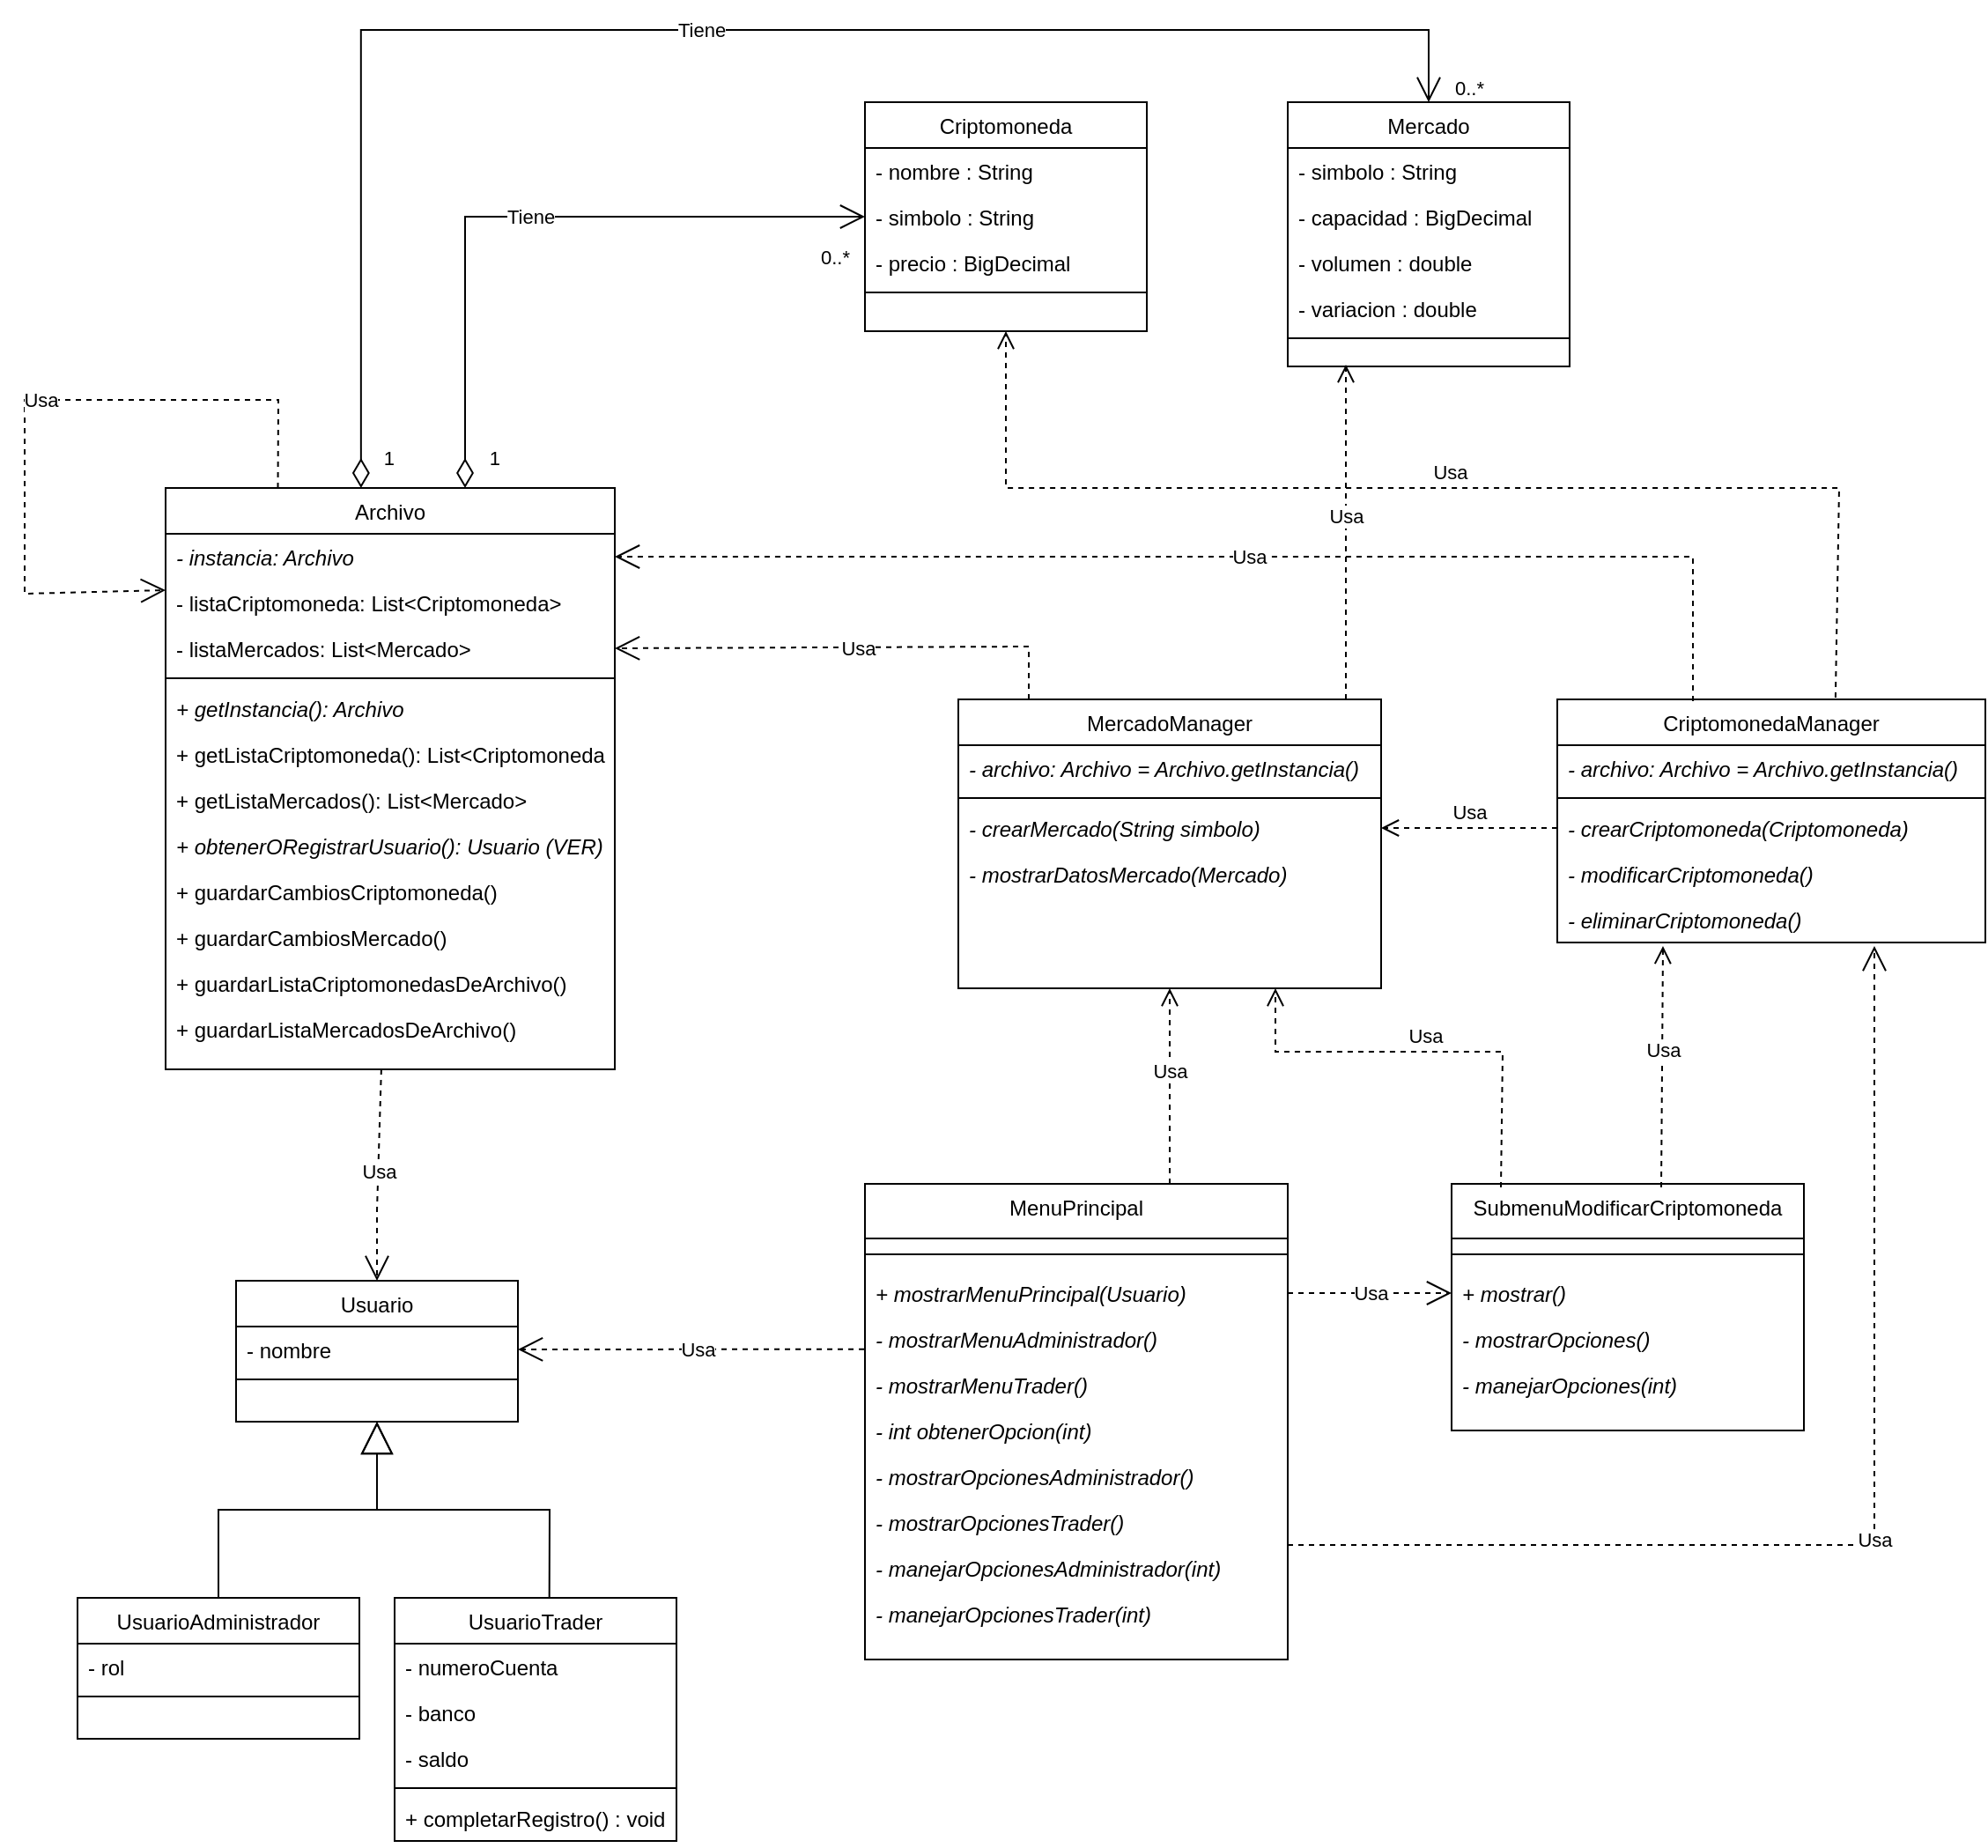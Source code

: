 <mxfile version="24.6.1" type="device">
  <diagram id="C5RBs43oDa-KdzZeNtuy" name="Page-1">
    <mxGraphModel dx="2643" dy="1707" grid="1" gridSize="10" guides="1" tooltips="1" connect="1" arrows="1" fold="1" page="1" pageScale="1" pageWidth="827" pageHeight="1169" math="0" shadow="0">
      <root>
        <mxCell id="WIyWlLk6GJQsqaUBKTNV-0" />
        <mxCell id="WIyWlLk6GJQsqaUBKTNV-1" parent="WIyWlLk6GJQsqaUBKTNV-0" />
        <mxCell id="zkfFHV4jXpPFQw0GAbJ--0" value="Criptomoneda" style="swimlane;fontStyle=0;align=center;verticalAlign=top;childLayout=stackLayout;horizontal=1;startSize=26;horizontalStack=0;resizeParent=1;resizeLast=0;collapsible=1;marginBottom=0;rounded=0;shadow=0;strokeWidth=1;" parent="WIyWlLk6GJQsqaUBKTNV-1" vertex="1">
          <mxGeometry x="-413" y="-659" width="160" height="130" as="geometry">
            <mxRectangle x="230" y="140" width="160" height="26" as="alternateBounds" />
          </mxGeometry>
        </mxCell>
        <mxCell id="zkfFHV4jXpPFQw0GAbJ--1" value="- nombre : String" style="text;align=left;verticalAlign=top;spacingLeft=4;spacingRight=4;overflow=hidden;rotatable=0;points=[[0,0.5],[1,0.5]];portConstraint=eastwest;" parent="zkfFHV4jXpPFQw0GAbJ--0" vertex="1">
          <mxGeometry y="26" width="160" height="26" as="geometry" />
        </mxCell>
        <mxCell id="zkfFHV4jXpPFQw0GAbJ--2" value="- simbolo : String" style="text;align=left;verticalAlign=top;spacingLeft=4;spacingRight=4;overflow=hidden;rotatable=0;points=[[0,0.5],[1,0.5]];portConstraint=eastwest;rounded=0;shadow=0;html=0;" parent="zkfFHV4jXpPFQw0GAbJ--0" vertex="1">
          <mxGeometry y="52" width="160" height="26" as="geometry" />
        </mxCell>
        <mxCell id="zkfFHV4jXpPFQw0GAbJ--3" value="- precio : BigDecimal" style="text;align=left;verticalAlign=top;spacingLeft=4;spacingRight=4;overflow=hidden;rotatable=0;points=[[0,0.5],[1,0.5]];portConstraint=eastwest;rounded=0;shadow=0;html=0;" parent="zkfFHV4jXpPFQw0GAbJ--0" vertex="1">
          <mxGeometry y="78" width="160" height="26" as="geometry" />
        </mxCell>
        <mxCell id="zkfFHV4jXpPFQw0GAbJ--4" value="" style="line;html=1;strokeWidth=1;align=left;verticalAlign=middle;spacingTop=-1;spacingLeft=3;spacingRight=3;rotatable=0;labelPosition=right;points=[];portConstraint=eastwest;" parent="zkfFHV4jXpPFQw0GAbJ--0" vertex="1">
          <mxGeometry y="104" width="160" height="8" as="geometry" />
        </mxCell>
        <mxCell id="zkfFHV4jXpPFQw0GAbJ--6" value="MenuPrincipal" style="swimlane;fontStyle=0;align=center;verticalAlign=top;childLayout=stackLayout;horizontal=1;startSize=31;horizontalStack=0;resizeParent=1;resizeLast=0;collapsible=1;marginBottom=0;rounded=0;shadow=0;strokeWidth=1;" parent="WIyWlLk6GJQsqaUBKTNV-1" vertex="1">
          <mxGeometry x="-413" y="-45" width="240" height="270" as="geometry">
            <mxRectangle x="130" y="380" width="160" height="26" as="alternateBounds" />
          </mxGeometry>
        </mxCell>
        <mxCell id="zkfFHV4jXpPFQw0GAbJ--9" value="" style="line;html=1;strokeWidth=1;align=left;verticalAlign=middle;spacingTop=-1;spacingLeft=3;spacingRight=3;rotatable=0;labelPosition=right;points=[];portConstraint=eastwest;" parent="zkfFHV4jXpPFQw0GAbJ--6" vertex="1">
          <mxGeometry y="31" width="240" height="18" as="geometry" />
        </mxCell>
        <mxCell id="vmazpS8qJ1txG0h_9c_r-2" value="+ mostrarMenuPrincipal(Usuario)" style="text;align=left;verticalAlign=top;spacingLeft=4;spacingRight=4;overflow=hidden;rotatable=0;points=[[0,0.5],[1,0.5]];portConstraint=eastwest;fontStyle=2" parent="zkfFHV4jXpPFQw0GAbJ--6" vertex="1">
          <mxGeometry y="49" width="240" height="26" as="geometry" />
        </mxCell>
        <mxCell id="vmazpS8qJ1txG0h_9c_r-3" value="- mostrarMenuAdministrador()" style="text;align=left;verticalAlign=top;spacingLeft=4;spacingRight=4;overflow=hidden;rotatable=0;points=[[0,0.5],[1,0.5]];portConstraint=eastwest;fontStyle=2" parent="zkfFHV4jXpPFQw0GAbJ--6" vertex="1">
          <mxGeometry y="75" width="240" height="26" as="geometry" />
        </mxCell>
        <mxCell id="vmazpS8qJ1txG0h_9c_r-4" value="- mostrarMenuTrader()" style="text;align=left;verticalAlign=top;spacingLeft=4;spacingRight=4;overflow=hidden;rotatable=0;points=[[0,0.5],[1,0.5]];portConstraint=eastwest;fontStyle=2" parent="zkfFHV4jXpPFQw0GAbJ--6" vertex="1">
          <mxGeometry y="101" width="240" height="26" as="geometry" />
        </mxCell>
        <mxCell id="vmazpS8qJ1txG0h_9c_r-7" value="- int obtenerOpcion(int)" style="text;align=left;verticalAlign=top;spacingLeft=4;spacingRight=4;overflow=hidden;rotatable=0;points=[[0,0.5],[1,0.5]];portConstraint=eastwest;fontStyle=2" parent="zkfFHV4jXpPFQw0GAbJ--6" vertex="1">
          <mxGeometry y="127" width="240" height="26" as="geometry" />
        </mxCell>
        <mxCell id="vmazpS8qJ1txG0h_9c_r-5" value="- mostrarOpcionesAdministrador()" style="text;align=left;verticalAlign=top;spacingLeft=4;spacingRight=4;overflow=hidden;rotatable=0;points=[[0,0.5],[1,0.5]];portConstraint=eastwest;fontStyle=2" parent="zkfFHV4jXpPFQw0GAbJ--6" vertex="1">
          <mxGeometry y="153" width="240" height="26" as="geometry" />
        </mxCell>
        <mxCell id="vmazpS8qJ1txG0h_9c_r-9" value="- mostrarOpcionesTrader()" style="text;align=left;verticalAlign=top;spacingLeft=4;spacingRight=4;overflow=hidden;rotatable=0;points=[[0,0.5],[1,0.5]];portConstraint=eastwest;fontStyle=2" parent="zkfFHV4jXpPFQw0GAbJ--6" vertex="1">
          <mxGeometry y="179" width="240" height="26" as="geometry" />
        </mxCell>
        <mxCell id="vmazpS8qJ1txG0h_9c_r-6" value="- manejarOpcionesAdministrador(int)" style="text;align=left;verticalAlign=top;spacingLeft=4;spacingRight=4;overflow=hidden;rotatable=0;points=[[0,0.5],[1,0.5]];portConstraint=eastwest;fontStyle=2" parent="zkfFHV4jXpPFQw0GAbJ--6" vertex="1">
          <mxGeometry y="205" width="240" height="26" as="geometry" />
        </mxCell>
        <mxCell id="vmazpS8qJ1txG0h_9c_r-8" value="- manejarOpcionesTrader(int)" style="text;align=left;verticalAlign=top;spacingLeft=4;spacingRight=4;overflow=hidden;rotatable=0;points=[[0,0.5],[1,0.5]];portConstraint=eastwest;fontStyle=2" parent="zkfFHV4jXpPFQw0GAbJ--6" vertex="1">
          <mxGeometry y="231" width="240" height="26" as="geometry" />
        </mxCell>
        <mxCell id="zkfFHV4jXpPFQw0GAbJ--13" value="Usuario" style="swimlane;fontStyle=0;align=center;verticalAlign=top;childLayout=stackLayout;horizontal=1;startSize=26;horizontalStack=0;resizeParent=1;resizeLast=0;collapsible=1;marginBottom=0;rounded=0;shadow=0;strokeWidth=1;" parent="WIyWlLk6GJQsqaUBKTNV-1" vertex="1">
          <mxGeometry x="-770" y="10" width="160" height="80" as="geometry">
            <mxRectangle x="340" y="380" width="170" height="26" as="alternateBounds" />
          </mxGeometry>
        </mxCell>
        <mxCell id="zkfFHV4jXpPFQw0GAbJ--14" value="- nombre" style="text;align=left;verticalAlign=top;spacingLeft=4;spacingRight=4;overflow=hidden;rotatable=0;points=[[0,0.5],[1,0.5]];portConstraint=eastwest;" parent="zkfFHV4jXpPFQw0GAbJ--13" vertex="1">
          <mxGeometry y="26" width="160" height="26" as="geometry" />
        </mxCell>
        <mxCell id="zkfFHV4jXpPFQw0GAbJ--15" value="" style="line;html=1;strokeWidth=1;align=left;verticalAlign=middle;spacingTop=-1;spacingLeft=3;spacingRight=3;rotatable=0;labelPosition=right;points=[];portConstraint=eastwest;" parent="zkfFHV4jXpPFQw0GAbJ--13" vertex="1">
          <mxGeometry y="52" width="160" height="8" as="geometry" />
        </mxCell>
        <mxCell id="zkfFHV4jXpPFQw0GAbJ--17" value="Mercado" style="swimlane;fontStyle=0;align=center;verticalAlign=top;childLayout=stackLayout;horizontal=1;startSize=26;horizontalStack=0;resizeParent=1;resizeLast=0;collapsible=1;marginBottom=0;rounded=0;shadow=0;strokeWidth=1;" parent="WIyWlLk6GJQsqaUBKTNV-1" vertex="1">
          <mxGeometry x="-173" y="-659" width="160" height="150" as="geometry">
            <mxRectangle x="550" y="140" width="160" height="26" as="alternateBounds" />
          </mxGeometry>
        </mxCell>
        <mxCell id="vmazpS8qJ1txG0h_9c_r-37" value="- simbolo : String" style="text;align=left;verticalAlign=top;spacingLeft=4;spacingRight=4;overflow=hidden;rotatable=0;points=[[0,0.5],[1,0.5]];portConstraint=eastwest;rounded=0;shadow=0;html=0;" parent="zkfFHV4jXpPFQw0GAbJ--17" vertex="1">
          <mxGeometry y="26" width="160" height="26" as="geometry" />
        </mxCell>
        <mxCell id="zkfFHV4jXpPFQw0GAbJ--18" value="- capacidad : BigDecimal" style="text;align=left;verticalAlign=top;spacingLeft=4;spacingRight=4;overflow=hidden;rotatable=0;points=[[0,0.5],[1,0.5]];portConstraint=eastwest;" parent="zkfFHV4jXpPFQw0GAbJ--17" vertex="1">
          <mxGeometry y="52" width="160" height="26" as="geometry" />
        </mxCell>
        <mxCell id="zkfFHV4jXpPFQw0GAbJ--19" value="- volumen : double" style="text;align=left;verticalAlign=top;spacingLeft=4;spacingRight=4;overflow=hidden;rotatable=0;points=[[0,0.5],[1,0.5]];portConstraint=eastwest;rounded=0;shadow=0;html=0;" parent="zkfFHV4jXpPFQw0GAbJ--17" vertex="1">
          <mxGeometry y="78" width="160" height="26" as="geometry" />
        </mxCell>
        <mxCell id="zkfFHV4jXpPFQw0GAbJ--20" value="- variacion : double" style="text;align=left;verticalAlign=top;spacingLeft=4;spacingRight=4;overflow=hidden;rotatable=0;points=[[0,0.5],[1,0.5]];portConstraint=eastwest;rounded=0;shadow=0;html=0;" parent="zkfFHV4jXpPFQw0GAbJ--17" vertex="1">
          <mxGeometry y="104" width="160" height="26" as="geometry" />
        </mxCell>
        <mxCell id="zkfFHV4jXpPFQw0GAbJ--23" value="" style="line;html=1;strokeWidth=1;align=left;verticalAlign=middle;spacingTop=-1;spacingLeft=3;spacingRight=3;rotatable=0;labelPosition=right;points=[];portConstraint=eastwest;" parent="zkfFHV4jXpPFQw0GAbJ--17" vertex="1">
          <mxGeometry y="130" width="160" height="8" as="geometry" />
        </mxCell>
        <mxCell id="xjRivNYAQHxKjEH6ysVF-1" value="UsuarioAdministrador" style="swimlane;fontStyle=0;align=center;verticalAlign=top;childLayout=stackLayout;horizontal=1;startSize=26;horizontalStack=0;resizeParent=1;resizeLast=0;collapsible=1;marginBottom=0;rounded=0;shadow=0;strokeWidth=1;" parent="WIyWlLk6GJQsqaUBKTNV-1" vertex="1">
          <mxGeometry x="-860" y="190" width="160" height="80" as="geometry">
            <mxRectangle x="340" y="380" width="170" height="26" as="alternateBounds" />
          </mxGeometry>
        </mxCell>
        <mxCell id="xjRivNYAQHxKjEH6ysVF-2" value="- rol" style="text;align=left;verticalAlign=top;spacingLeft=4;spacingRight=4;overflow=hidden;rotatable=0;points=[[0,0.5],[1,0.5]];portConstraint=eastwest;" parent="xjRivNYAQHxKjEH6ysVF-1" vertex="1">
          <mxGeometry y="26" width="160" height="26" as="geometry" />
        </mxCell>
        <mxCell id="xjRivNYAQHxKjEH6ysVF-3" value="" style="line;html=1;strokeWidth=1;align=left;verticalAlign=middle;spacingTop=-1;spacingLeft=3;spacingRight=3;rotatable=0;labelPosition=right;points=[];portConstraint=eastwest;" parent="xjRivNYAQHxKjEH6ysVF-1" vertex="1">
          <mxGeometry y="52" width="160" height="8" as="geometry" />
        </mxCell>
        <mxCell id="xjRivNYAQHxKjEH6ysVF-4" value="UsuarioTrader" style="swimlane;fontStyle=0;align=center;verticalAlign=top;childLayout=stackLayout;horizontal=1;startSize=26;horizontalStack=0;resizeParent=1;resizeLast=0;collapsible=1;marginBottom=0;rounded=0;shadow=0;strokeWidth=1;" parent="WIyWlLk6GJQsqaUBKTNV-1" vertex="1">
          <mxGeometry x="-680" y="190" width="160" height="138" as="geometry">
            <mxRectangle x="340" y="380" width="170" height="26" as="alternateBounds" />
          </mxGeometry>
        </mxCell>
        <mxCell id="xjRivNYAQHxKjEH6ysVF-5" value="- numeroCuenta" style="text;align=left;verticalAlign=top;spacingLeft=4;spacingRight=4;overflow=hidden;rotatable=0;points=[[0,0.5],[1,0.5]];portConstraint=eastwest;" parent="xjRivNYAQHxKjEH6ysVF-4" vertex="1">
          <mxGeometry y="26" width="160" height="26" as="geometry" />
        </mxCell>
        <mxCell id="xjRivNYAQHxKjEH6ysVF-8" value="- banco" style="text;align=left;verticalAlign=top;spacingLeft=4;spacingRight=4;overflow=hidden;rotatable=0;points=[[0,0.5],[1,0.5]];portConstraint=eastwest;" parent="xjRivNYAQHxKjEH6ysVF-4" vertex="1">
          <mxGeometry y="52" width="160" height="26" as="geometry" />
        </mxCell>
        <mxCell id="xjRivNYAQHxKjEH6ysVF-7" value="- saldo" style="text;align=left;verticalAlign=top;spacingLeft=4;spacingRight=4;overflow=hidden;rotatable=0;points=[[0,0.5],[1,0.5]];portConstraint=eastwest;" parent="xjRivNYAQHxKjEH6ysVF-4" vertex="1">
          <mxGeometry y="78" width="160" height="26" as="geometry" />
        </mxCell>
        <mxCell id="xjRivNYAQHxKjEH6ysVF-6" value="" style="line;html=1;strokeWidth=1;align=left;verticalAlign=middle;spacingTop=-1;spacingLeft=3;spacingRight=3;rotatable=0;labelPosition=right;points=[];portConstraint=eastwest;" parent="xjRivNYAQHxKjEH6ysVF-4" vertex="1">
          <mxGeometry y="104" width="160" height="8" as="geometry" />
        </mxCell>
        <mxCell id="vmazpS8qJ1txG0h_9c_r-0" value="+ completarRegistro() : void" style="text;align=left;verticalAlign=top;spacingLeft=4;spacingRight=4;overflow=hidden;rotatable=0;points=[[0,0.5],[1,0.5]];portConstraint=eastwest;" parent="xjRivNYAQHxKjEH6ysVF-4" vertex="1">
          <mxGeometry y="112" width="160" height="26" as="geometry" />
        </mxCell>
        <mxCell id="xjRivNYAQHxKjEH6ysVF-10" value="" style="endArrow=block;endSize=16;endFill=0;html=1;rounded=0;exitX=0.549;exitY=0.011;exitDx=0;exitDy=0;exitPerimeter=0;" parent="WIyWlLk6GJQsqaUBKTNV-1" target="zkfFHV4jXpPFQw0GAbJ--13" edge="1">
          <mxGeometry width="160" relative="1" as="geometry">
            <mxPoint x="-592.16" y="189.998" as="sourcePoint" />
            <mxPoint x="-690" y="88.48" as="targetPoint" />
            <Array as="points">
              <mxPoint x="-592" y="140" />
              <mxPoint x="-690" y="140" />
            </Array>
          </mxGeometry>
        </mxCell>
        <mxCell id="xjRivNYAQHxKjEH6ysVF-11" value="" style="endArrow=block;endSize=16;endFill=0;html=1;rounded=0;exitX=0.5;exitY=0;exitDx=0;exitDy=0;" parent="WIyWlLk6GJQsqaUBKTNV-1" source="xjRivNYAQHxKjEH6ysVF-1" target="zkfFHV4jXpPFQw0GAbJ--13" edge="1">
          <mxGeometry width="160" relative="1" as="geometry">
            <mxPoint x="-820" y="203.5" as="sourcePoint" />
            <mxPoint x="-710" y="110" as="targetPoint" />
            <Array as="points">
              <mxPoint x="-780" y="140" />
              <mxPoint x="-690" y="140" />
            </Array>
          </mxGeometry>
        </mxCell>
        <mxCell id="vmazpS8qJ1txG0h_9c_r-1" value="" style="endArrow=open;endSize=12;dashed=1;html=1;rounded=0;entryX=1;entryY=0.5;entryDx=0;entryDy=0;exitX=-0.002;exitY=0.725;exitDx=0;exitDy=0;exitPerimeter=0;" parent="WIyWlLk6GJQsqaUBKTNV-1" source="vmazpS8qJ1txG0h_9c_r-3" target="zkfFHV4jXpPFQw0GAbJ--14" edge="1">
          <mxGeometry width="160" relative="1" as="geometry">
            <mxPoint x="-410" y="49" as="sourcePoint" />
            <mxPoint x="-140" y="192.5" as="targetPoint" />
          </mxGeometry>
        </mxCell>
        <mxCell id="vmazpS8qJ1txG0h_9c_r-33" value="Usa" style="edgeLabel;html=1;align=center;verticalAlign=middle;resizable=0;points=[];" parent="vmazpS8qJ1txG0h_9c_r-1" vertex="1" connectable="0">
          <mxGeometry x="-0.036" relative="1" as="geometry">
            <mxPoint as="offset" />
          </mxGeometry>
        </mxCell>
        <mxCell id="vmazpS8qJ1txG0h_9c_r-10" value="SubmenuModificarCriptomoneda" style="swimlane;fontStyle=0;align=center;verticalAlign=top;childLayout=stackLayout;horizontal=1;startSize=31;horizontalStack=0;resizeParent=1;resizeLast=0;collapsible=1;marginBottom=0;rounded=0;shadow=0;strokeWidth=1;" parent="WIyWlLk6GJQsqaUBKTNV-1" vertex="1">
          <mxGeometry x="-80" y="-45" width="200" height="140" as="geometry">
            <mxRectangle x="130" y="380" width="160" height="26" as="alternateBounds" />
          </mxGeometry>
        </mxCell>
        <mxCell id="vmazpS8qJ1txG0h_9c_r-12" value="" style="line;html=1;strokeWidth=1;align=left;verticalAlign=middle;spacingTop=-1;spacingLeft=3;spacingRight=3;rotatable=0;labelPosition=right;points=[];portConstraint=eastwest;" parent="vmazpS8qJ1txG0h_9c_r-10" vertex="1">
          <mxGeometry y="31" width="200" height="18" as="geometry" />
        </mxCell>
        <mxCell id="vmazpS8qJ1txG0h_9c_r-13" value="+ mostrar()" style="text;align=left;verticalAlign=top;spacingLeft=4;spacingRight=4;overflow=hidden;rotatable=0;points=[[0,0.5],[1,0.5]];portConstraint=eastwest;fontStyle=2" parent="vmazpS8qJ1txG0h_9c_r-10" vertex="1">
          <mxGeometry y="49" width="200" height="26" as="geometry" />
        </mxCell>
        <mxCell id="vmazpS8qJ1txG0h_9c_r-17" value="- mostrarOpciones()" style="text;align=left;verticalAlign=top;spacingLeft=4;spacingRight=4;overflow=hidden;rotatable=0;points=[[0,0.5],[1,0.5]];portConstraint=eastwest;fontStyle=2" parent="vmazpS8qJ1txG0h_9c_r-10" vertex="1">
          <mxGeometry y="75" width="200" height="26" as="geometry" />
        </mxCell>
        <mxCell id="vmazpS8qJ1txG0h_9c_r-20" value="- manejarOpciones(int)" style="text;align=left;verticalAlign=top;spacingLeft=4;spacingRight=4;overflow=hidden;rotatable=0;points=[[0,0.5],[1,0.5]];portConstraint=eastwest;fontStyle=2" parent="vmazpS8qJ1txG0h_9c_r-10" vertex="1">
          <mxGeometry y="101" width="200" height="26" as="geometry" />
        </mxCell>
        <mxCell id="vmazpS8qJ1txG0h_9c_r-35" value="Usa" style="endArrow=open;endSize=12;dashed=1;html=1;rounded=0;entryX=0;entryY=0.5;entryDx=0;entryDy=0;exitX=1;exitY=0.5;exitDx=0;exitDy=0;" parent="WIyWlLk6GJQsqaUBKTNV-1" source="vmazpS8qJ1txG0h_9c_r-2" target="vmazpS8qJ1txG0h_9c_r-13" edge="1">
          <mxGeometry width="160" relative="1" as="geometry">
            <mxPoint x="-173.0" y="80" as="sourcePoint" />
            <mxPoint x="-8.0" y="80" as="targetPoint" />
          </mxGeometry>
        </mxCell>
        <mxCell id="vmazpS8qJ1txG0h_9c_r-38" value="Archivo" style="swimlane;fontStyle=0;align=center;verticalAlign=top;childLayout=stackLayout;horizontal=1;startSize=26;horizontalStack=0;resizeParent=1;resizeLast=0;collapsible=1;marginBottom=0;rounded=0;shadow=0;strokeWidth=1;" parent="WIyWlLk6GJQsqaUBKTNV-1" vertex="1">
          <mxGeometry x="-810" y="-440" width="255" height="330" as="geometry">
            <mxRectangle x="230" y="140" width="160" height="26" as="alternateBounds" />
          </mxGeometry>
        </mxCell>
        <mxCell id="vmazpS8qJ1txG0h_9c_r-39" value="- instancia: Archivo" style="text;align=left;verticalAlign=top;spacingLeft=4;spacingRight=4;overflow=hidden;rotatable=0;points=[[0,0.5],[1,0.5]];portConstraint=eastwest;fontStyle=2" parent="vmazpS8qJ1txG0h_9c_r-38" vertex="1">
          <mxGeometry y="26" width="255" height="26" as="geometry" />
        </mxCell>
        <mxCell id="vmazpS8qJ1txG0h_9c_r-40" value="- listaCriptomoneda: List&lt;Criptomoneda&gt; " style="text;align=left;verticalAlign=top;spacingLeft=4;spacingRight=4;overflow=hidden;rotatable=0;points=[[0,0.5],[1,0.5]];portConstraint=eastwest;rounded=0;shadow=0;html=0;" parent="vmazpS8qJ1txG0h_9c_r-38" vertex="1">
          <mxGeometry y="52" width="255" height="26" as="geometry" />
        </mxCell>
        <mxCell id="vmazpS8qJ1txG0h_9c_r-45" value="- listaMercados: List&lt;Mercado&gt; " style="text;align=left;verticalAlign=top;spacingLeft=4;spacingRight=4;overflow=hidden;rotatable=0;points=[[0,0.5],[1,0.5]];portConstraint=eastwest;rounded=0;shadow=0;html=0;" parent="vmazpS8qJ1txG0h_9c_r-38" vertex="1">
          <mxGeometry y="78" width="255" height="26" as="geometry" />
        </mxCell>
        <mxCell id="vmazpS8qJ1txG0h_9c_r-42" value="" style="line;html=1;strokeWidth=1;align=left;verticalAlign=middle;spacingTop=-1;spacingLeft=3;spacingRight=3;rotatable=0;labelPosition=right;points=[];portConstraint=eastwest;" parent="vmazpS8qJ1txG0h_9c_r-38" vertex="1">
          <mxGeometry y="104" width="255" height="8" as="geometry" />
        </mxCell>
        <mxCell id="vmazpS8qJ1txG0h_9c_r-49" value="+ getInstancia(): Archivo" style="text;align=left;verticalAlign=top;spacingLeft=4;spacingRight=4;overflow=hidden;rotatable=0;points=[[0,0.5],[1,0.5]];portConstraint=eastwest;fontStyle=2" parent="vmazpS8qJ1txG0h_9c_r-38" vertex="1">
          <mxGeometry y="112" width="255" height="26" as="geometry" />
        </mxCell>
        <mxCell id="vmazpS8qJ1txG0h_9c_r-53" value="+ getListaCriptomoneda(): List&lt;Criptomoneda&gt; " style="text;align=left;verticalAlign=top;spacingLeft=4;spacingRight=4;overflow=hidden;rotatable=0;points=[[0,0.5],[1,0.5]];portConstraint=eastwest;fontStyle=0" parent="vmazpS8qJ1txG0h_9c_r-38" vertex="1">
          <mxGeometry y="138" width="255" height="26" as="geometry" />
        </mxCell>
        <mxCell id="vmazpS8qJ1txG0h_9c_r-52" value="+ getListaMercados(): List&lt;Mercado&gt;" style="text;align=left;verticalAlign=top;spacingLeft=4;spacingRight=4;overflow=hidden;rotatable=0;points=[[0,0.5],[1,0.5]];portConstraint=eastwest;fontStyle=0" parent="vmazpS8qJ1txG0h_9c_r-38" vertex="1">
          <mxGeometry y="164" width="255" height="26" as="geometry" />
        </mxCell>
        <mxCell id="vmazpS8qJ1txG0h_9c_r-55" value="+ obtenerORegistrarUsuario(): Usuario (VER)" style="text;align=left;verticalAlign=top;spacingLeft=4;spacingRight=4;overflow=hidden;rotatable=0;points=[[0,0.5],[1,0.5]];portConstraint=eastwest;fontStyle=2" parent="vmazpS8qJ1txG0h_9c_r-38" vertex="1">
          <mxGeometry y="190" width="255" height="26" as="geometry" />
        </mxCell>
        <mxCell id="vmazpS8qJ1txG0h_9c_r-57" value="+ guardarCambiosCriptomoneda()" style="text;align=left;verticalAlign=top;spacingLeft=4;spacingRight=4;overflow=hidden;rotatable=0;points=[[0,0.5],[1,0.5]];portConstraint=eastwest;fontStyle=0" parent="vmazpS8qJ1txG0h_9c_r-38" vertex="1">
          <mxGeometry y="216" width="255" height="26" as="geometry" />
        </mxCell>
        <mxCell id="vmazpS8qJ1txG0h_9c_r-58" value="+ guardarCambiosMercado()" style="text;align=left;verticalAlign=top;spacingLeft=4;spacingRight=4;overflow=hidden;rotatable=0;points=[[0,0.5],[1,0.5]];portConstraint=eastwest;fontStyle=0" parent="vmazpS8qJ1txG0h_9c_r-38" vertex="1">
          <mxGeometry y="242" width="255" height="26" as="geometry" />
        </mxCell>
        <mxCell id="vmazpS8qJ1txG0h_9c_r-61" value="+ guardarListaCriptomonedasDeArchivo()" style="text;align=left;verticalAlign=top;spacingLeft=4;spacingRight=4;overflow=hidden;rotatable=0;points=[[0,0.5],[1,0.5]];portConstraint=eastwest;fontStyle=0" parent="vmazpS8qJ1txG0h_9c_r-38" vertex="1">
          <mxGeometry y="268" width="255" height="26" as="geometry" />
        </mxCell>
        <mxCell id="vmazpS8qJ1txG0h_9c_r-60" value="+ guardarListaMercadosDeArchivo()" style="text;align=left;verticalAlign=top;spacingLeft=4;spacingRight=4;overflow=hidden;rotatable=0;points=[[0,0.5],[1,0.5]];portConstraint=eastwest;fontStyle=0" parent="vmazpS8qJ1txG0h_9c_r-38" vertex="1">
          <mxGeometry y="294" width="255" height="26" as="geometry" />
        </mxCell>
        <mxCell id="vmazpS8qJ1txG0h_9c_r-71" value="" style="endArrow=open;endSize=12;dashed=1;html=1;rounded=0;exitX=0.25;exitY=0;exitDx=0;exitDy=0;" parent="vmazpS8qJ1txG0h_9c_r-38" source="vmazpS8qJ1txG0h_9c_r-38" edge="1">
          <mxGeometry width="160" relative="1" as="geometry">
            <mxPoint x="24" y="372" as="sourcePoint" />
            <mxPoint y="58" as="targetPoint" />
            <Array as="points">
              <mxPoint x="64" y="-50" />
              <mxPoint x="-80" y="-50" />
              <mxPoint x="-80" y="60" />
            </Array>
          </mxGeometry>
        </mxCell>
        <mxCell id="vmazpS8qJ1txG0h_9c_r-72" value="Usa" style="edgeLabel;html=1;align=center;verticalAlign=middle;resizable=0;points=[];" parent="vmazpS8qJ1txG0h_9c_r-71" vertex="1" connectable="0">
          <mxGeometry x="-0.036" relative="1" as="geometry">
            <mxPoint as="offset" />
          </mxGeometry>
        </mxCell>
        <mxCell id="vmazpS8qJ1txG0h_9c_r-43" value="" style="endArrow=open;endSize=12;dashed=1;html=1;rounded=0;entryX=0.5;entryY=0;entryDx=0;entryDy=0;" parent="WIyWlLk6GJQsqaUBKTNV-1" source="vmazpS8qJ1txG0h_9c_r-38" target="zkfFHV4jXpPFQw0GAbJ--13" edge="1">
          <mxGeometry width="160" relative="1" as="geometry">
            <mxPoint x="-450" y="-9" as="sourcePoint" />
            <mxPoint x="-690" y="-10" as="targetPoint" />
            <Array as="points">
              <mxPoint x="-690" y="-30" />
            </Array>
          </mxGeometry>
        </mxCell>
        <mxCell id="vmazpS8qJ1txG0h_9c_r-44" value="Usa" style="edgeLabel;html=1;align=center;verticalAlign=middle;resizable=0;points=[];" parent="vmazpS8qJ1txG0h_9c_r-43" vertex="1" connectable="0">
          <mxGeometry x="-0.036" relative="1" as="geometry">
            <mxPoint as="offset" />
          </mxGeometry>
        </mxCell>
        <mxCell id="vmazpS8qJ1txG0h_9c_r-62" value="Tiene" style="endArrow=open;html=1;endSize=12;startArrow=diamondThin;startSize=14;startFill=0;edgeStyle=orthogonalEdgeStyle;rounded=0;exitX=0.435;exitY=0;exitDx=0;exitDy=0;exitPerimeter=0;entryX=0.5;entryY=0;entryDx=0;entryDy=0;" parent="WIyWlLk6GJQsqaUBKTNV-1" source="vmazpS8qJ1txG0h_9c_r-38" target="zkfFHV4jXpPFQw0GAbJ--17" edge="1">
          <mxGeometry relative="1" as="geometry">
            <mxPoint x="-90" y="-470" as="sourcePoint" />
            <mxPoint x="-430" y="-520" as="targetPoint" />
            <Array as="points">
              <mxPoint x="-699" y="-700" />
              <mxPoint x="-93" y="-700" />
            </Array>
          </mxGeometry>
        </mxCell>
        <mxCell id="vmazpS8qJ1txG0h_9c_r-63" value="0..*" style="edgeLabel;resizable=0;html=1;align=left;verticalAlign=top;" parent="vmazpS8qJ1txG0h_9c_r-62" connectable="0" vertex="1">
          <mxGeometry x="-1" relative="1" as="geometry">
            <mxPoint x="619" y="-240" as="offset" />
          </mxGeometry>
        </mxCell>
        <mxCell id="vmazpS8qJ1txG0h_9c_r-64" value="1" style="edgeLabel;resizable=0;html=1;align=right;verticalAlign=top;" parent="vmazpS8qJ1txG0h_9c_r-62" connectable="0" vertex="1">
          <mxGeometry x="1" relative="1" as="geometry">
            <mxPoint x="-587" y="189" as="offset" />
          </mxGeometry>
        </mxCell>
        <mxCell id="vmazpS8qJ1txG0h_9c_r-65" value="Tiene" style="endArrow=open;html=1;endSize=12;startArrow=diamondThin;startSize=14;startFill=0;edgeStyle=orthogonalEdgeStyle;rounded=0;entryX=0;entryY=0.5;entryDx=0;entryDy=0;" parent="WIyWlLk6GJQsqaUBKTNV-1" source="vmazpS8qJ1txG0h_9c_r-38" target="zkfFHV4jXpPFQw0GAbJ--2" edge="1">
          <mxGeometry relative="1" as="geometry">
            <mxPoint x="-270" y="-490" as="sourcePoint" />
            <mxPoint x="-682" y="-510" as="targetPoint" />
            <Array as="points">
              <mxPoint x="-640" y="-594" />
            </Array>
          </mxGeometry>
        </mxCell>
        <mxCell id="vmazpS8qJ1txG0h_9c_r-66" value="0..*" style="edgeLabel;resizable=0;html=1;align=left;verticalAlign=top;" parent="vmazpS8qJ1txG0h_9c_r-65" connectable="0" vertex="1">
          <mxGeometry x="-1" relative="1" as="geometry">
            <mxPoint x="200" y="-144" as="offset" />
          </mxGeometry>
        </mxCell>
        <mxCell id="vmazpS8qJ1txG0h_9c_r-67" value="1" style="edgeLabel;resizable=0;html=1;align=right;verticalAlign=top;" parent="vmazpS8qJ1txG0h_9c_r-65" connectable="0" vertex="1">
          <mxGeometry x="1" relative="1" as="geometry">
            <mxPoint x="-207" y="124" as="offset" />
          </mxGeometry>
        </mxCell>
        <mxCell id="vmazpS8qJ1txG0h_9c_r-73" value="CriptomonedaManager" style="swimlane;fontStyle=0;align=center;verticalAlign=top;childLayout=stackLayout;horizontal=1;startSize=26;horizontalStack=0;resizeParent=1;resizeLast=0;collapsible=1;marginBottom=0;rounded=0;shadow=0;strokeWidth=1;" parent="WIyWlLk6GJQsqaUBKTNV-1" vertex="1">
          <mxGeometry x="-20" y="-320" width="243" height="138" as="geometry">
            <mxRectangle x="230" y="140" width="160" height="26" as="alternateBounds" />
          </mxGeometry>
        </mxCell>
        <mxCell id="vmazpS8qJ1txG0h_9c_r-92" value="- archivo: Archivo = Archivo.getInstancia()" style="text;align=left;verticalAlign=top;spacingLeft=4;spacingRight=4;overflow=hidden;rotatable=0;points=[[0,0.5],[1,0.5]];portConstraint=eastwest;rounded=0;shadow=0;html=0;fontStyle=2" parent="vmazpS8qJ1txG0h_9c_r-73" vertex="1">
          <mxGeometry y="26" width="243" height="26" as="geometry" />
        </mxCell>
        <mxCell id="vmazpS8qJ1txG0h_9c_r-77" value="" style="line;html=1;strokeWidth=1;align=left;verticalAlign=middle;spacingTop=-1;spacingLeft=3;spacingRight=3;rotatable=0;labelPosition=right;points=[];portConstraint=eastwest;" parent="vmazpS8qJ1txG0h_9c_r-73" vertex="1">
          <mxGeometry y="52" width="243" height="8" as="geometry" />
        </mxCell>
        <mxCell id="vmazpS8qJ1txG0h_9c_r-97" value="- crearCriptomoneda(Criptomoneda)" style="text;align=left;verticalAlign=top;spacingLeft=4;spacingRight=4;overflow=hidden;rotatable=0;points=[[0,0.5],[1,0.5]];portConstraint=eastwest;fontStyle=2" parent="vmazpS8qJ1txG0h_9c_r-73" vertex="1">
          <mxGeometry y="60" width="243" height="26" as="geometry" />
        </mxCell>
        <mxCell id="vmazpS8qJ1txG0h_9c_r-99" value="- modificarCriptomoneda()" style="text;align=left;verticalAlign=top;spacingLeft=4;spacingRight=4;overflow=hidden;rotatable=0;points=[[0,0.5],[1,0.5]];portConstraint=eastwest;fontStyle=2" parent="vmazpS8qJ1txG0h_9c_r-73" vertex="1">
          <mxGeometry y="86" width="243" height="26" as="geometry" />
        </mxCell>
        <mxCell id="vmazpS8qJ1txG0h_9c_r-98" value="- eliminarCriptomoneda()" style="text;align=left;verticalAlign=top;spacingLeft=4;spacingRight=4;overflow=hidden;rotatable=0;points=[[0,0.5],[1,0.5]];portConstraint=eastwest;fontStyle=2" parent="vmazpS8qJ1txG0h_9c_r-73" vertex="1">
          <mxGeometry y="112" width="243" height="26" as="geometry" />
        </mxCell>
        <mxCell id="vmazpS8qJ1txG0h_9c_r-78" value="MercadoManager" style="swimlane;fontStyle=0;align=center;verticalAlign=top;childLayout=stackLayout;horizontal=1;startSize=26;horizontalStack=0;resizeParent=1;resizeLast=0;collapsible=1;marginBottom=0;rounded=0;shadow=0;strokeWidth=1;" parent="WIyWlLk6GJQsqaUBKTNV-1" vertex="1">
          <mxGeometry x="-360" y="-320" width="240" height="164" as="geometry">
            <mxRectangle x="550" y="140" width="160" height="26" as="alternateBounds" />
          </mxGeometry>
        </mxCell>
        <mxCell id="vmazpS8qJ1txG0h_9c_r-82" value="- archivo: Archivo = Archivo.getInstancia()" style="text;align=left;verticalAlign=top;spacingLeft=4;spacingRight=4;overflow=hidden;rotatable=0;points=[[0,0.5],[1,0.5]];portConstraint=eastwest;rounded=0;shadow=0;html=0;fontStyle=2" parent="vmazpS8qJ1txG0h_9c_r-78" vertex="1">
          <mxGeometry y="26" width="240" height="26" as="geometry" />
        </mxCell>
        <mxCell id="vmazpS8qJ1txG0h_9c_r-83" value="" style="line;html=1;strokeWidth=1;align=left;verticalAlign=middle;spacingTop=-1;spacingLeft=3;spacingRight=3;rotatable=0;labelPosition=right;points=[];portConstraint=eastwest;" parent="vmazpS8qJ1txG0h_9c_r-78" vertex="1">
          <mxGeometry y="52" width="240" height="8" as="geometry" />
        </mxCell>
        <mxCell id="vmazpS8qJ1txG0h_9c_r-93" value="- crearMercado(String simbolo)" style="text;align=left;verticalAlign=top;spacingLeft=4;spacingRight=4;overflow=hidden;rotatable=0;points=[[0,0.5],[1,0.5]];portConstraint=eastwest;fontStyle=2" parent="vmazpS8qJ1txG0h_9c_r-78" vertex="1">
          <mxGeometry y="60" width="240" height="26" as="geometry" />
        </mxCell>
        <mxCell id="vmazpS8qJ1txG0h_9c_r-94" value="- mostrarDatosMercado(Mercado)" style="text;align=left;verticalAlign=top;spacingLeft=4;spacingRight=4;overflow=hidden;rotatable=0;points=[[0,0.5],[1,0.5]];portConstraint=eastwest;fontStyle=2" parent="vmazpS8qJ1txG0h_9c_r-78" vertex="1">
          <mxGeometry y="86" width="240" height="26" as="geometry" />
        </mxCell>
        <mxCell id="vmazpS8qJ1txG0h_9c_r-84" value="" style="endArrow=open;endSize=12;dashed=1;html=1;rounded=0;entryX=1;entryY=0.5;entryDx=0;entryDy=0;" parent="WIyWlLk6GJQsqaUBKTNV-1" target="vmazpS8qJ1txG0h_9c_r-45" edge="1">
          <mxGeometry width="160" relative="1" as="geometry">
            <mxPoint x="-320" y="-320" as="sourcePoint" />
            <mxPoint x="-555" y="-400" as="targetPoint" />
            <Array as="points">
              <mxPoint x="-320" y="-350" />
            </Array>
          </mxGeometry>
        </mxCell>
        <mxCell id="vmazpS8qJ1txG0h_9c_r-85" value="Usa" style="edgeLabel;html=1;align=center;verticalAlign=middle;resizable=0;points=[];" parent="vmazpS8qJ1txG0h_9c_r-84" vertex="1" connectable="0">
          <mxGeometry x="-0.036" relative="1" as="geometry">
            <mxPoint as="offset" />
          </mxGeometry>
        </mxCell>
        <mxCell id="vmazpS8qJ1txG0h_9c_r-86" value="" style="endArrow=open;endSize=12;dashed=1;html=1;rounded=0;entryX=1;entryY=0.5;entryDx=0;entryDy=0;exitX=0.317;exitY=0.007;exitDx=0;exitDy=0;exitPerimeter=0;" parent="WIyWlLk6GJQsqaUBKTNV-1" source="vmazpS8qJ1txG0h_9c_r-73" target="vmazpS8qJ1txG0h_9c_r-39" edge="1">
          <mxGeometry width="160" relative="1" as="geometry">
            <mxPoint x="-140" y="-350" as="sourcePoint" />
            <mxPoint x="-555" y="-430" as="targetPoint" />
            <Array as="points">
              <mxPoint x="57" y="-401" />
            </Array>
          </mxGeometry>
        </mxCell>
        <mxCell id="vmazpS8qJ1txG0h_9c_r-87" value="Usa" style="edgeLabel;html=1;align=center;verticalAlign=middle;resizable=0;points=[];" parent="vmazpS8qJ1txG0h_9c_r-86" vertex="1" connectable="0">
          <mxGeometry x="-0.036" relative="1" as="geometry">
            <mxPoint as="offset" />
          </mxGeometry>
        </mxCell>
        <mxCell id="vmazpS8qJ1txG0h_9c_r-88" value="Usa" style="html=1;verticalAlign=bottom;endArrow=open;dashed=1;endSize=8;curved=0;rounded=0;exitX=0.595;exitY=0.014;exitDx=0;exitDy=0;exitPerimeter=0;" parent="WIyWlLk6GJQsqaUBKTNV-1" source="vmazpS8qJ1txG0h_9c_r-10" edge="1">
          <mxGeometry relative="1" as="geometry">
            <mxPoint x="40" y="-50" as="sourcePoint" />
            <mxPoint x="40" y="-180" as="targetPoint" />
          </mxGeometry>
        </mxCell>
        <mxCell id="vmazpS8qJ1txG0h_9c_r-89" value="Usa" style="html=1;verticalAlign=bottom;endArrow=open;dashed=1;endSize=8;curved=0;rounded=0;entryX=0.75;entryY=1;entryDx=0;entryDy=0;exitX=0.14;exitY=0.014;exitDx=0;exitDy=0;exitPerimeter=0;" parent="WIyWlLk6GJQsqaUBKTNV-1" source="vmazpS8qJ1txG0h_9c_r-10" target="vmazpS8qJ1txG0h_9c_r-78" edge="1">
          <mxGeometry relative="1" as="geometry">
            <mxPoint x="-51" y="-50" as="sourcePoint" />
            <mxPoint x="17" y="-180" as="targetPoint" />
            <Array as="points">
              <mxPoint x="-51" y="-120" />
              <mxPoint x="-180" y="-120" />
            </Array>
          </mxGeometry>
        </mxCell>
        <mxCell id="vmazpS8qJ1txG0h_9c_r-90" value="Usa" style="html=1;verticalAlign=bottom;endArrow=open;dashed=1;endSize=8;curved=0;rounded=0;exitX=0.5;exitY=0;exitDx=0;exitDy=0;entryX=0.5;entryY=1;entryDx=0;entryDy=0;" parent="WIyWlLk6GJQsqaUBKTNV-1" target="vmazpS8qJ1txG0h_9c_r-78" edge="1">
          <mxGeometry relative="1" as="geometry">
            <mxPoint x="-240" y="-45" as="sourcePoint" />
            <mxPoint x="-240" y="-160" as="targetPoint" />
          </mxGeometry>
        </mxCell>
        <mxCell id="vmazpS8qJ1txG0h_9c_r-91" value="Usa" style="endArrow=open;endSize=12;dashed=1;html=1;rounded=0;exitX=1;exitY=0.5;exitDx=0;exitDy=0;" parent="WIyWlLk6GJQsqaUBKTNV-1" edge="1">
          <mxGeometry width="160" relative="1" as="geometry">
            <mxPoint x="-173" y="160" as="sourcePoint" />
            <mxPoint x="160" y="-180" as="targetPoint" />
            <Array as="points">
              <mxPoint x="160" y="160" />
            </Array>
          </mxGeometry>
        </mxCell>
        <mxCell id="vmazpS8qJ1txG0h_9c_r-100" value="Usa" style="html=1;verticalAlign=bottom;endArrow=open;dashed=1;endSize=8;curved=0;rounded=0;exitX=0.65;exitY=-0.007;exitDx=0;exitDy=0;entryX=0.5;entryY=1;entryDx=0;entryDy=0;exitPerimeter=0;" parent="WIyWlLk6GJQsqaUBKTNV-1" source="vmazpS8qJ1txG0h_9c_r-73" target="zkfFHV4jXpPFQw0GAbJ--0" edge="1">
          <mxGeometry relative="1" as="geometry">
            <mxPoint x="-280" y="-320" as="sourcePoint" />
            <mxPoint x="-280" y="-530" as="targetPoint" />
            <Array as="points">
              <mxPoint x="140" y="-440" />
              <mxPoint x="-333" y="-440" />
            </Array>
          </mxGeometry>
        </mxCell>
        <mxCell id="vmazpS8qJ1txG0h_9c_r-101" value="Usa" style="html=1;verticalAlign=bottom;endArrow=open;dashed=1;endSize=8;curved=0;rounded=0;exitX=0;exitY=0.5;exitDx=0;exitDy=0;entryX=1;entryY=0.5;entryDx=0;entryDy=0;" parent="WIyWlLk6GJQsqaUBKTNV-1" source="vmazpS8qJ1txG0h_9c_r-97" target="vmazpS8qJ1txG0h_9c_r-93" edge="1">
          <mxGeometry relative="1" as="geometry">
            <mxPoint x="-60" y="-259" as="sourcePoint" />
            <mxPoint x="-60" y="-450" as="targetPoint" />
          </mxGeometry>
        </mxCell>
        <mxCell id="vmazpS8qJ1txG0h_9c_r-102" value="Usa" style="html=1;verticalAlign=bottom;endArrow=open;dashed=1;endSize=8;curved=0;rounded=0;exitX=0.5;exitY=0;exitDx=0;exitDy=0;" parent="WIyWlLk6GJQsqaUBKTNV-1" edge="1">
          <mxGeometry relative="1" as="geometry">
            <mxPoint x="-140" y="-320" as="sourcePoint" />
            <mxPoint x="-140" y="-510" as="targetPoint" />
          </mxGeometry>
        </mxCell>
      </root>
    </mxGraphModel>
  </diagram>
</mxfile>
